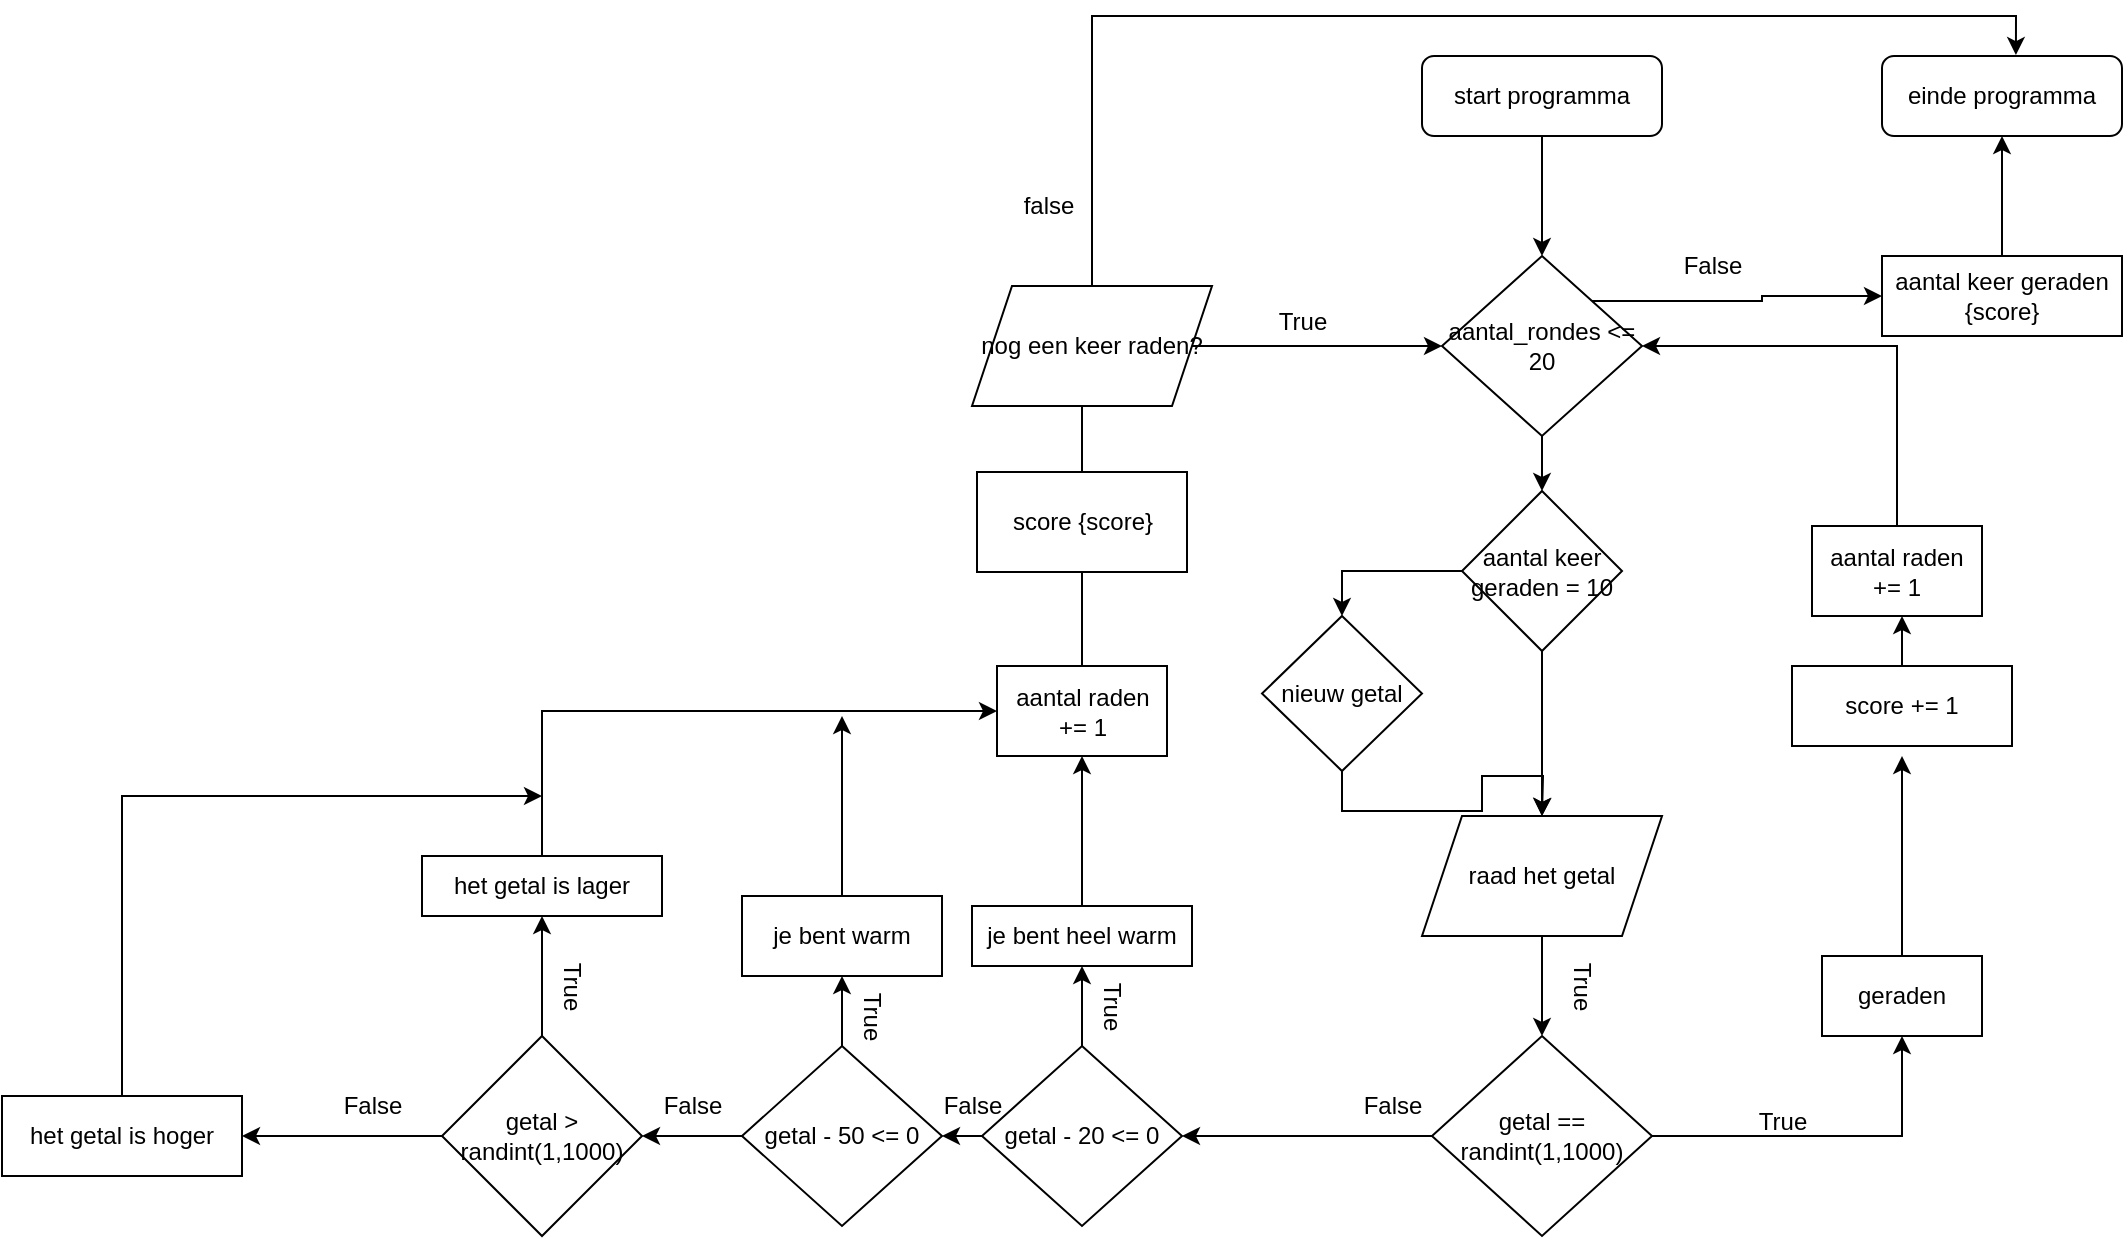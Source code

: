 <mxfile version="25.0.3">
  <diagram name="Pagina-1" id="Vi9DWX728hE7CqJ8r88I">
    <mxGraphModel dx="1781" dy="1808" grid="1" gridSize="10" guides="1" tooltips="1" connect="1" arrows="1" fold="1" page="1" pageScale="1" pageWidth="827" pageHeight="1169" math="0" shadow="0">
      <root>
        <mxCell id="0" />
        <mxCell id="1" parent="0" />
        <mxCell id="0Mp-qp49nAD-mxDCAxrq-30" style="edgeStyle=orthogonalEdgeStyle;rounded=0;orthogonalLoop=1;jettySize=auto;html=1;exitX=0.5;exitY=1;exitDx=0;exitDy=0;entryX=0.5;entryY=0;entryDx=0;entryDy=0;" parent="1" source="0Mp-qp49nAD-mxDCAxrq-1" target="0Mp-qp49nAD-mxDCAxrq-29" edge="1">
          <mxGeometry relative="1" as="geometry" />
        </mxCell>
        <mxCell id="0Mp-qp49nAD-mxDCAxrq-1" value="start programma" style="rounded=1;whiteSpace=wrap;html=1;" parent="1" vertex="1">
          <mxGeometry x="380" y="-180" width="120" height="40" as="geometry" />
        </mxCell>
        <mxCell id="0Mp-qp49nAD-mxDCAxrq-5" style="edgeStyle=orthogonalEdgeStyle;rounded=0;orthogonalLoop=1;jettySize=auto;html=1;exitX=0.5;exitY=1;exitDx=0;exitDy=0;entryX=0.5;entryY=0;entryDx=0;entryDy=0;" parent="1" source="0Mp-qp49nAD-mxDCAxrq-2" target="0Mp-qp49nAD-mxDCAxrq-4" edge="1">
          <mxGeometry relative="1" as="geometry" />
        </mxCell>
        <mxCell id="0Mp-qp49nAD-mxDCAxrq-2" value="raad het getal" style="shape=parallelogram;perimeter=parallelogramPerimeter;whiteSpace=wrap;html=1;fixedSize=1;" parent="1" vertex="1">
          <mxGeometry x="380" y="200" width="120" height="60" as="geometry" />
        </mxCell>
        <mxCell id="0Mp-qp49nAD-mxDCAxrq-8" style="edgeStyle=orthogonalEdgeStyle;rounded=0;orthogonalLoop=1;jettySize=auto;html=1;exitX=1;exitY=0.5;exitDx=0;exitDy=0;" parent="1" source="0Mp-qp49nAD-mxDCAxrq-4" edge="1">
          <mxGeometry relative="1" as="geometry">
            <mxPoint x="620" y="310" as="targetPoint" />
            <Array as="points">
              <mxPoint x="620" y="360" />
            </Array>
          </mxGeometry>
        </mxCell>
        <mxCell id="0Mp-qp49nAD-mxDCAxrq-67" style="edgeStyle=orthogonalEdgeStyle;rounded=0;orthogonalLoop=1;jettySize=auto;html=1;exitX=0;exitY=0.5;exitDx=0;exitDy=0;entryX=1;entryY=0.5;entryDx=0;entryDy=0;" parent="1" source="0Mp-qp49nAD-mxDCAxrq-4" target="0Mp-qp49nAD-mxDCAxrq-54" edge="1">
          <mxGeometry relative="1" as="geometry" />
        </mxCell>
        <mxCell id="0Mp-qp49nAD-mxDCAxrq-4" value="getal == randint(1,1000)" style="rhombus;whiteSpace=wrap;html=1;" parent="1" vertex="1">
          <mxGeometry x="385" y="310" width="110" height="100" as="geometry" />
        </mxCell>
        <mxCell id="0Mp-qp49nAD-mxDCAxrq-6" value="einde programma" style="rounded=1;whiteSpace=wrap;html=1;" parent="1" vertex="1">
          <mxGeometry x="610" y="-180" width="120" height="40" as="geometry" />
        </mxCell>
        <mxCell id="0Mp-qp49nAD-mxDCAxrq-9" value="True" style="text;html=1;align=center;verticalAlign=middle;resizable=0;points=[];autosize=1;strokeColor=none;fillColor=none;" parent="1" vertex="1">
          <mxGeometry x="535" y="338" width="50" height="30" as="geometry" />
        </mxCell>
        <mxCell id="0Mp-qp49nAD-mxDCAxrq-33" style="edgeStyle=orthogonalEdgeStyle;rounded=0;orthogonalLoop=1;jettySize=auto;html=1;exitX=0.5;exitY=0;exitDx=0;exitDy=0;" parent="1" source="0Mp-qp49nAD-mxDCAxrq-10" edge="1">
          <mxGeometry relative="1" as="geometry">
            <mxPoint x="620" y="170" as="targetPoint" />
          </mxGeometry>
        </mxCell>
        <mxCell id="0Mp-qp49nAD-mxDCAxrq-10" value="geraden" style="rounded=0;whiteSpace=wrap;html=1;" parent="1" vertex="1">
          <mxGeometry x="580" y="270" width="80" height="40" as="geometry" />
        </mxCell>
        <mxCell id="0Mp-qp49nAD-mxDCAxrq-63" style="edgeStyle=orthogonalEdgeStyle;rounded=0;orthogonalLoop=1;jettySize=auto;html=1;exitX=0;exitY=0.5;exitDx=0;exitDy=0;entryX=1;entryY=0.5;entryDx=0;entryDy=0;" parent="1" source="0Mp-qp49nAD-mxDCAxrq-14" target="0Mp-qp49nAD-mxDCAxrq-38" edge="1">
          <mxGeometry relative="1" as="geometry" />
        </mxCell>
        <mxCell id="CtYbPA_K0jinoBx0RXgs-16" value="" style="edgeStyle=orthogonalEdgeStyle;rounded=0;orthogonalLoop=1;jettySize=auto;html=1;" parent="1" source="0Mp-qp49nAD-mxDCAxrq-14" target="0Mp-qp49nAD-mxDCAxrq-19" edge="1">
          <mxGeometry relative="1" as="geometry" />
        </mxCell>
        <mxCell id="0Mp-qp49nAD-mxDCAxrq-14" value="getal - 50 &amp;lt;= 0" style="rhombus;whiteSpace=wrap;html=1;" parent="1" vertex="1">
          <mxGeometry x="40" y="315" width="100" height="90" as="geometry" />
        </mxCell>
        <mxCell id="0Mp-qp49nAD-mxDCAxrq-16" value="True" style="text;html=1;align=center;verticalAlign=middle;resizable=0;points=[];autosize=1;strokeColor=none;fillColor=none;rotation=90;" parent="1" vertex="1">
          <mxGeometry x="200" y="280" width="50" height="30" as="geometry" />
        </mxCell>
        <mxCell id="CtYbPA_K0jinoBx0RXgs-14" style="edgeStyle=orthogonalEdgeStyle;rounded=0;orthogonalLoop=1;jettySize=auto;html=1;exitX=0.5;exitY=0;exitDx=0;exitDy=0;" parent="1" source="0Mp-qp49nAD-mxDCAxrq-19" edge="1">
          <mxGeometry relative="1" as="geometry">
            <mxPoint x="90" y="150" as="targetPoint" />
          </mxGeometry>
        </mxCell>
        <mxCell id="0Mp-qp49nAD-mxDCAxrq-19" value="je bent warm" style="rounded=0;whiteSpace=wrap;html=1;" parent="1" vertex="1">
          <mxGeometry x="40" y="240" width="100" height="40" as="geometry" />
        </mxCell>
        <mxCell id="QnT2KiwIGmZ0Z-Tedl4z-1" style="edgeStyle=orthogonalEdgeStyle;rounded=0;orthogonalLoop=1;jettySize=auto;html=1;exitX=1;exitY=0;exitDx=0;exitDy=0;entryX=0;entryY=0.5;entryDx=0;entryDy=0;" parent="1" source="0Mp-qp49nAD-mxDCAxrq-29" target="CtYbPA_K0jinoBx0RXgs-9" edge="1">
          <mxGeometry relative="1" as="geometry" />
        </mxCell>
        <mxCell id="PDHZY7sDQtLJ1hKzqnqk-6" style="edgeStyle=orthogonalEdgeStyle;rounded=0;orthogonalLoop=1;jettySize=auto;html=1;exitX=0.5;exitY=1;exitDx=0;exitDy=0;" parent="1" source="6q9JJo2ONripnRaMFtRy-1" target="0Mp-qp49nAD-mxDCAxrq-2" edge="1">
          <mxGeometry relative="1" as="geometry" />
        </mxCell>
        <mxCell id="0Mp-qp49nAD-mxDCAxrq-29" value="aantal_rondes &amp;lt;= 20" style="rhombus;whiteSpace=wrap;html=1;" parent="1" vertex="1">
          <mxGeometry x="390" y="-80" width="100" height="90" as="geometry" />
        </mxCell>
        <mxCell id="kbjacZDm0LFDy7Dmh8YF-16" style="edgeStyle=orthogonalEdgeStyle;rounded=0;orthogonalLoop=1;jettySize=auto;html=1;exitX=0.5;exitY=0;exitDx=0;exitDy=0;entryX=0.5;entryY=1;entryDx=0;entryDy=0;" parent="1" edge="1">
          <mxGeometry relative="1" as="geometry">
            <mxPoint x="620" y="125" as="sourcePoint" />
            <mxPoint x="620" y="100" as="targetPoint" />
          </mxGeometry>
        </mxCell>
        <mxCell id="kbjacZDm0LFDy7Dmh8YF-18" style="edgeStyle=orthogonalEdgeStyle;rounded=0;orthogonalLoop=1;jettySize=auto;html=1;exitX=0.5;exitY=0;exitDx=0;exitDy=0;entryX=0;entryY=0.5;entryDx=0;entryDy=0;" parent="1" target="0Mp-qp49nAD-mxDCAxrq-29" edge="1">
          <mxGeometry relative="1" as="geometry">
            <Array as="points">
              <mxPoint x="210" y="125" />
              <mxPoint x="210" y="-35" />
            </Array>
            <mxPoint x="210" y="125" as="sourcePoint" />
          </mxGeometry>
        </mxCell>
        <mxCell id="0Mp-qp49nAD-mxDCAxrq-39" style="edgeStyle=orthogonalEdgeStyle;rounded=0;orthogonalLoop=1;jettySize=auto;html=1;exitX=0.5;exitY=0;exitDx=0;exitDy=0;entryX=0.5;entryY=1;entryDx=0;entryDy=0;" parent="1" source="0Mp-qp49nAD-mxDCAxrq-38" target="0Mp-qp49nAD-mxDCAxrq-41" edge="1">
          <mxGeometry relative="1" as="geometry">
            <mxPoint x="80" y="260" as="targetPoint" />
          </mxGeometry>
        </mxCell>
        <mxCell id="0Mp-qp49nAD-mxDCAxrq-60" style="edgeStyle=orthogonalEdgeStyle;rounded=0;orthogonalLoop=1;jettySize=auto;html=1;exitX=0;exitY=0.5;exitDx=0;exitDy=0;entryX=1;entryY=0.5;entryDx=0;entryDy=0;" parent="1" source="0Mp-qp49nAD-mxDCAxrq-38" target="0Mp-qp49nAD-mxDCAxrq-45" edge="1">
          <mxGeometry relative="1" as="geometry" />
        </mxCell>
        <mxCell id="0Mp-qp49nAD-mxDCAxrq-38" value="getal &amp;gt; randint(1,1000)" style="rhombus;whiteSpace=wrap;html=1;" parent="1" vertex="1">
          <mxGeometry x="-110" y="310" width="100" height="100" as="geometry" />
        </mxCell>
        <mxCell id="0Mp-qp49nAD-mxDCAxrq-40" value="True" style="text;html=1;align=center;verticalAlign=middle;resizable=0;points=[];autosize=1;strokeColor=none;fillColor=none;rotation=90;" parent="1" vertex="1">
          <mxGeometry x="-70" y="270" width="50" height="30" as="geometry" />
        </mxCell>
        <mxCell id="QnT2KiwIGmZ0Z-Tedl4z-5" style="edgeStyle=orthogonalEdgeStyle;rounded=0;orthogonalLoop=1;jettySize=auto;html=1;exitX=0.5;exitY=0;exitDx=0;exitDy=0;entryX=0;entryY=0.5;entryDx=0;entryDy=0;" parent="1" source="0Mp-qp49nAD-mxDCAxrq-41" target="QnT2KiwIGmZ0Z-Tedl4z-4" edge="1">
          <mxGeometry relative="1" as="geometry" />
        </mxCell>
        <mxCell id="0Mp-qp49nAD-mxDCAxrq-41" value="het getal is lager" style="whiteSpace=wrap;html=1;" parent="1" vertex="1">
          <mxGeometry x="-120" y="220" width="120" height="30" as="geometry" />
        </mxCell>
        <mxCell id="0Mp-qp49nAD-mxDCAxrq-44" value="False" style="text;html=1;align=center;verticalAlign=middle;resizable=0;points=[];autosize=1;strokeColor=none;fillColor=none;" parent="1" vertex="1">
          <mxGeometry x="-170" y="330" width="50" height="30" as="geometry" />
        </mxCell>
        <mxCell id="CtYbPA_K0jinoBx0RXgs-12" style="edgeStyle=orthogonalEdgeStyle;rounded=0;orthogonalLoop=1;jettySize=auto;html=1;exitX=0.5;exitY=0;exitDx=0;exitDy=0;" parent="1" source="0Mp-qp49nAD-mxDCAxrq-45" edge="1">
          <mxGeometry relative="1" as="geometry">
            <mxPoint x="-60" y="190" as="targetPoint" />
            <Array as="points">
              <mxPoint x="-270" y="190" />
            </Array>
          </mxGeometry>
        </mxCell>
        <mxCell id="0Mp-qp49nAD-mxDCAxrq-45" value="het getal is hoger" style="whiteSpace=wrap;html=1;" parent="1" vertex="1">
          <mxGeometry x="-330" y="340" width="120" height="40" as="geometry" />
        </mxCell>
        <mxCell id="0Mp-qp49nAD-mxDCAxrq-47" value="True" style="text;html=1;align=center;verticalAlign=middle;resizable=0;points=[];autosize=1;strokeColor=none;fillColor=none;rotation=90;" parent="1" vertex="1">
          <mxGeometry x="435" y="270" width="50" height="30" as="geometry" />
        </mxCell>
        <mxCell id="0Mp-qp49nAD-mxDCAxrq-73" style="edgeStyle=orthogonalEdgeStyle;rounded=0;orthogonalLoop=1;jettySize=auto;html=1;exitX=0.5;exitY=0;exitDx=0;exitDy=0;entryX=0.5;entryY=1;entryDx=0;entryDy=0;" parent="1" source="0Mp-qp49nAD-mxDCAxrq-54" target="0Mp-qp49nAD-mxDCAxrq-70" edge="1">
          <mxGeometry relative="1" as="geometry" />
        </mxCell>
        <mxCell id="0Mp-qp49nAD-mxDCAxrq-75" style="edgeStyle=orthogonalEdgeStyle;rounded=0;orthogonalLoop=1;jettySize=auto;html=1;exitX=0;exitY=0.5;exitDx=0;exitDy=0;entryX=1;entryY=0.5;entryDx=0;entryDy=0;" parent="1" source="0Mp-qp49nAD-mxDCAxrq-54" target="0Mp-qp49nAD-mxDCAxrq-14" edge="1">
          <mxGeometry relative="1" as="geometry" />
        </mxCell>
        <mxCell id="0Mp-qp49nAD-mxDCAxrq-54" value="getal - 20 &amp;lt;= 0" style="rhombus;whiteSpace=wrap;html=1;" parent="1" vertex="1">
          <mxGeometry x="160" y="315" width="100" height="90" as="geometry" />
        </mxCell>
        <mxCell id="0Mp-qp49nAD-mxDCAxrq-64" value="False" style="text;html=1;align=center;verticalAlign=middle;resizable=0;points=[];autosize=1;strokeColor=none;fillColor=none;" parent="1" vertex="1">
          <mxGeometry x="-10" y="330" width="50" height="30" as="geometry" />
        </mxCell>
        <mxCell id="0Mp-qp49nAD-mxDCAxrq-74" style="edgeStyle=orthogonalEdgeStyle;rounded=0;orthogonalLoop=1;jettySize=auto;html=1;exitX=0.5;exitY=0;exitDx=0;exitDy=0;entryX=0.5;entryY=1;entryDx=0;entryDy=0;" parent="1" source="0Mp-qp49nAD-mxDCAxrq-70" target="QnT2KiwIGmZ0Z-Tedl4z-4" edge="1">
          <mxGeometry relative="1" as="geometry">
            <mxPoint x="210" y="205" as="targetPoint" />
          </mxGeometry>
        </mxCell>
        <mxCell id="0Mp-qp49nAD-mxDCAxrq-70" value="je bent heel warm" style="rounded=0;whiteSpace=wrap;html=1;" parent="1" vertex="1">
          <mxGeometry x="155" y="245" width="110" height="30" as="geometry" />
        </mxCell>
        <mxCell id="0Mp-qp49nAD-mxDCAxrq-71" value="False" style="text;html=1;align=center;verticalAlign=middle;resizable=0;points=[];autosize=1;strokeColor=none;fillColor=none;" parent="1" vertex="1">
          <mxGeometry x="340" y="330" width="50" height="30" as="geometry" />
        </mxCell>
        <mxCell id="0Mp-qp49nAD-mxDCAxrq-76" value="False" style="text;html=1;align=center;verticalAlign=middle;resizable=0;points=[];autosize=1;strokeColor=none;fillColor=none;" parent="1" vertex="1">
          <mxGeometry x="130" y="330" width="50" height="30" as="geometry" />
        </mxCell>
        <mxCell id="CtYbPA_K0jinoBx0RXgs-10" style="edgeStyle=orthogonalEdgeStyle;rounded=0;orthogonalLoop=1;jettySize=auto;html=1;exitX=0.5;exitY=0;exitDx=0;exitDy=0;" parent="1" source="CtYbPA_K0jinoBx0RXgs-9" edge="1">
          <mxGeometry relative="1" as="geometry">
            <mxPoint x="670" y="-140" as="targetPoint" />
          </mxGeometry>
        </mxCell>
        <mxCell id="CtYbPA_K0jinoBx0RXgs-9" value="aantal keer geraden {score}" style="whiteSpace=wrap;html=1;" parent="1" vertex="1">
          <mxGeometry x="610" y="-80" width="120" height="40" as="geometry" />
        </mxCell>
        <mxCell id="CtYbPA_K0jinoBx0RXgs-17" value="True" style="text;html=1;align=center;verticalAlign=middle;resizable=0;points=[];autosize=1;strokeColor=none;fillColor=none;rotation=90;" parent="1" vertex="1">
          <mxGeometry x="80" y="285" width="50" height="30" as="geometry" />
        </mxCell>
        <mxCell id="kbjacZDm0LFDy7Dmh8YF-1" style="edgeStyle=orthogonalEdgeStyle;rounded=0;orthogonalLoop=1;jettySize=auto;html=1;exitX=0.5;exitY=1;exitDx=0;exitDy=0;" parent="1" source="0Mp-qp49nAD-mxDCAxrq-29" target="0Mp-qp49nAD-mxDCAxrq-29" edge="1">
          <mxGeometry relative="1" as="geometry" />
        </mxCell>
        <mxCell id="kbjacZDm0LFDy7Dmh8YF-7" value="score {score}" style="whiteSpace=wrap;html=1;" parent="1" vertex="1">
          <mxGeometry x="157.5" y="28" width="105" height="50" as="geometry" />
        </mxCell>
        <mxCell id="kbjacZDm0LFDy7Dmh8YF-22" value="False" style="text;html=1;align=center;verticalAlign=middle;resizable=0;points=[];autosize=1;strokeColor=none;fillColor=none;" parent="1" vertex="1">
          <mxGeometry x="500" y="-90" width="50" height="30" as="geometry" />
        </mxCell>
        <mxCell id="QnT2KiwIGmZ0Z-Tedl4z-4" value="aantal raden += 1" style="rounded=0;whiteSpace=wrap;html=1;" parent="1" vertex="1">
          <mxGeometry x="167.5" y="125" width="85" height="45" as="geometry" />
        </mxCell>
        <mxCell id="QnT2KiwIGmZ0Z-Tedl4z-6" value="score += 1" style="rounded=0;whiteSpace=wrap;html=1;" parent="1" vertex="1">
          <mxGeometry x="565" y="125" width="110" height="40" as="geometry" />
        </mxCell>
        <mxCell id="QnT2KiwIGmZ0Z-Tedl4z-8" style="edgeStyle=orthogonalEdgeStyle;rounded=0;orthogonalLoop=1;jettySize=auto;html=1;exitX=0.5;exitY=0;exitDx=0;exitDy=0;entryX=1;entryY=0.5;entryDx=0;entryDy=0;" parent="1" source="QnT2KiwIGmZ0Z-Tedl4z-7" target="0Mp-qp49nAD-mxDCAxrq-29" edge="1">
          <mxGeometry relative="1" as="geometry" />
        </mxCell>
        <mxCell id="QnT2KiwIGmZ0Z-Tedl4z-7" value="aantal raden += 1" style="rounded=0;whiteSpace=wrap;html=1;" parent="1" vertex="1">
          <mxGeometry x="575" y="55" width="85" height="45" as="geometry" />
        </mxCell>
        <mxCell id="PDHZY7sDQtLJ1hKzqnqk-1" value="nog een keer raden?" style="shape=parallelogram;perimeter=parallelogramPerimeter;whiteSpace=wrap;html=1;fixedSize=1;" parent="1" vertex="1">
          <mxGeometry x="155" y="-65" width="120" height="60" as="geometry" />
        </mxCell>
        <mxCell id="PDHZY7sDQtLJ1hKzqnqk-2" value="True" style="text;html=1;align=center;verticalAlign=middle;resizable=0;points=[];autosize=1;strokeColor=none;fillColor=none;" parent="1" vertex="1">
          <mxGeometry x="295" y="-62" width="50" height="30" as="geometry" />
        </mxCell>
        <mxCell id="PDHZY7sDQtLJ1hKzqnqk-3" style="edgeStyle=orthogonalEdgeStyle;rounded=0;orthogonalLoop=1;jettySize=auto;html=1;exitX=0.5;exitY=0;exitDx=0;exitDy=0;entryX=0.558;entryY=-0.012;entryDx=0;entryDy=0;entryPerimeter=0;" parent="1" source="PDHZY7sDQtLJ1hKzqnqk-1" target="0Mp-qp49nAD-mxDCAxrq-6" edge="1">
          <mxGeometry relative="1" as="geometry" />
        </mxCell>
        <mxCell id="PDHZY7sDQtLJ1hKzqnqk-4" value="false" style="text;html=1;align=center;verticalAlign=middle;resizable=0;points=[];autosize=1;strokeColor=none;fillColor=none;" parent="1" vertex="1">
          <mxGeometry x="167.5" y="-120" width="50" height="30" as="geometry" />
        </mxCell>
        <mxCell id="6q9JJo2ONripnRaMFtRy-2" value="" style="edgeStyle=orthogonalEdgeStyle;rounded=0;orthogonalLoop=1;jettySize=auto;html=1;exitX=0.5;exitY=1;exitDx=0;exitDy=0;" edge="1" parent="1" source="0Mp-qp49nAD-mxDCAxrq-29" target="6q9JJo2ONripnRaMFtRy-1">
          <mxGeometry relative="1" as="geometry">
            <mxPoint x="440" y="10" as="sourcePoint" />
            <mxPoint x="440" y="200" as="targetPoint" />
          </mxGeometry>
        </mxCell>
        <mxCell id="6q9JJo2ONripnRaMFtRy-4" style="edgeStyle=orthogonalEdgeStyle;rounded=0;orthogonalLoop=1;jettySize=auto;html=1;exitX=0;exitY=0.5;exitDx=0;exitDy=0;entryX=0.5;entryY=0;entryDx=0;entryDy=0;" edge="1" parent="1" source="6q9JJo2ONripnRaMFtRy-1" target="6q9JJo2ONripnRaMFtRy-3">
          <mxGeometry relative="1" as="geometry" />
        </mxCell>
        <mxCell id="6q9JJo2ONripnRaMFtRy-1" value="aantal keer geraden = 10" style="rhombus;whiteSpace=wrap;html=1;" vertex="1" parent="1">
          <mxGeometry x="400" y="37.5" width="80" height="80" as="geometry" />
        </mxCell>
        <mxCell id="6q9JJo2ONripnRaMFtRy-5" style="edgeStyle=orthogonalEdgeStyle;rounded=0;orthogonalLoop=1;jettySize=auto;html=1;exitX=0.5;exitY=1;exitDx=0;exitDy=0;" edge="1" parent="1" source="6q9JJo2ONripnRaMFtRy-3">
          <mxGeometry relative="1" as="geometry">
            <mxPoint x="440" y="200" as="targetPoint" />
          </mxGeometry>
        </mxCell>
        <mxCell id="6q9JJo2ONripnRaMFtRy-3" value="nieuw getal" style="rhombus;whiteSpace=wrap;html=1;" vertex="1" parent="1">
          <mxGeometry x="300" y="100" width="80" height="77.5" as="geometry" />
        </mxCell>
      </root>
    </mxGraphModel>
  </diagram>
</mxfile>
